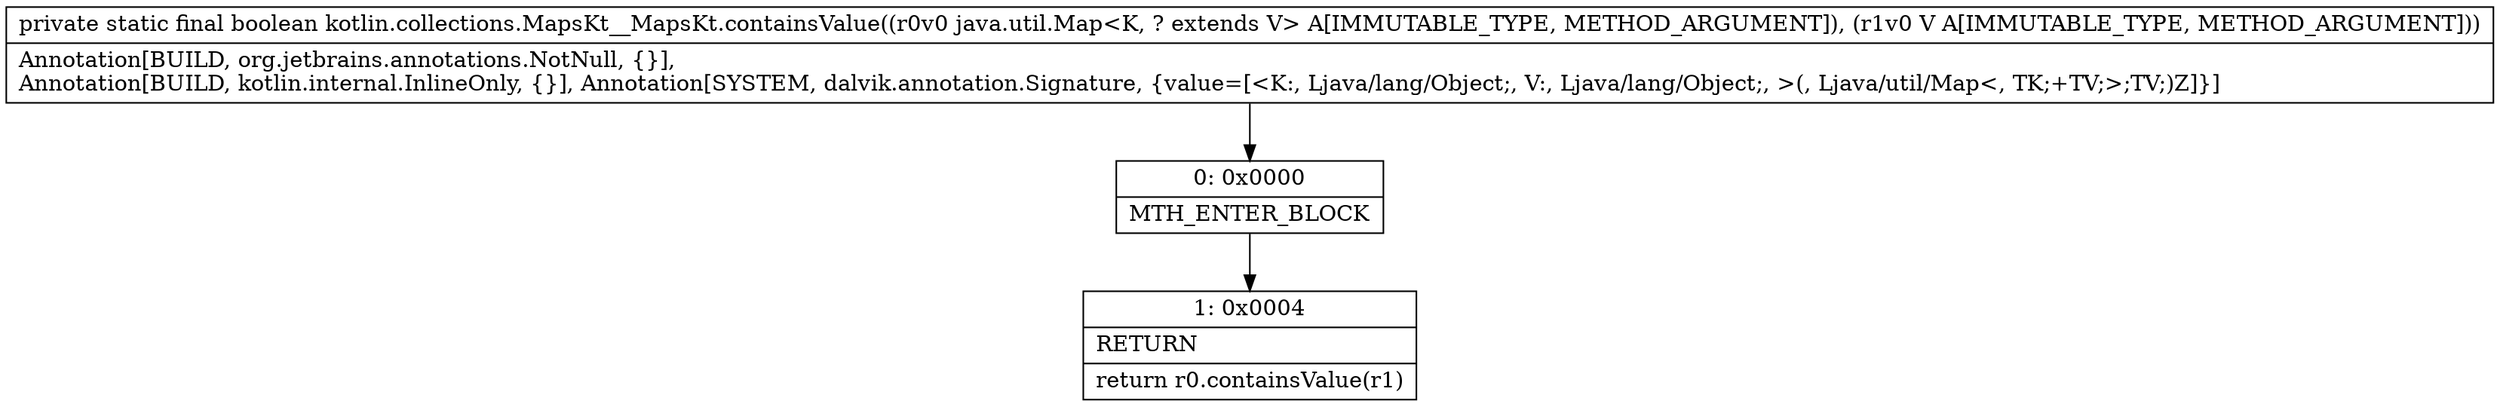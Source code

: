 digraph "CFG forkotlin.collections.MapsKt__MapsKt.containsValue(Ljava\/util\/Map;Ljava\/lang\/Object;)Z" {
Node_0 [shape=record,label="{0\:\ 0x0000|MTH_ENTER_BLOCK\l}"];
Node_1 [shape=record,label="{1\:\ 0x0004|RETURN\l|return r0.containsValue(r1)\l}"];
MethodNode[shape=record,label="{private static final boolean kotlin.collections.MapsKt__MapsKt.containsValue((r0v0 java.util.Map\<K, ? extends V\> A[IMMUTABLE_TYPE, METHOD_ARGUMENT]), (r1v0 V A[IMMUTABLE_TYPE, METHOD_ARGUMENT]))  | Annotation[BUILD, org.jetbrains.annotations.NotNull, \{\}], \lAnnotation[BUILD, kotlin.internal.InlineOnly, \{\}], Annotation[SYSTEM, dalvik.annotation.Signature, \{value=[\<K:, Ljava\/lang\/Object;, V:, Ljava\/lang\/Object;, \>(, Ljava\/util\/Map\<, TK;+TV;\>;TV;)Z]\}]\l}"];
MethodNode -> Node_0;
Node_0 -> Node_1;
}

